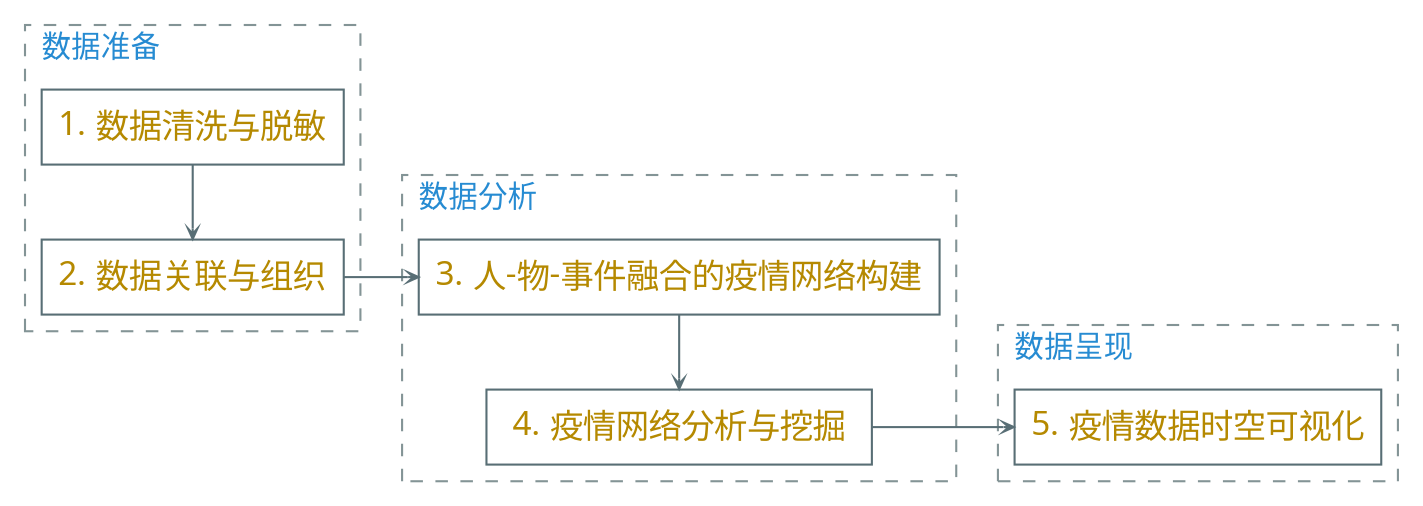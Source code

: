 digraph g {
    graph [nodesep=0.5 ranksep=0.5]
    bgcolor="transparent"
    rankdir=LR

    node [shape=box color="#586e75" fontname="EBG,LXGW" fontcolor="#b58900" fontsize=16]
    edge [arrowhead=vee color="#586e75" fontname="EBG,LXGW" fontcolor="#268bd2" fontsize=16 arrowsize=0.5]

    subgraph cluster_3 {
        label="数据呈现"
        fontname="EBG,LXGW"
        color="#839496"
        fontcolor="#268bd2"
        style="dashed"
        labelloc="t"
        labeljust=left;
        "5. 疫情数据时空可视化"
    }

    subgraph cluster_2 {
        label="数据分析"
        fontname="EBG,LXGW"
        color="#839496"
        fontcolor="#268bd2"
        style="dashed"
        labelloc="t"
        labeljust=left;
        "3. 人-物-事件融合的疫情网络构建" -> " 4. 疫情网络分析与挖掘 " [constraint=false]
    }

    subgraph cluster_1 {
        label="数据准备"
        fontname="EBG,LXGW"
        color="#839496"
        fontcolor="#268bd2"
        style="dashed"
        labelloc="t"
        labeljust=left;
        "1. 数据清洗与脱敏" -> "2. 数据关联与组织" [constraint=false]
    }

    "2. 数据关联与组织" -> "3. 人-物-事件融合的疫情网络构建"

    " 4. 疫情网络分析与挖掘 " -> "5. 疫情数据时空可视化"
}